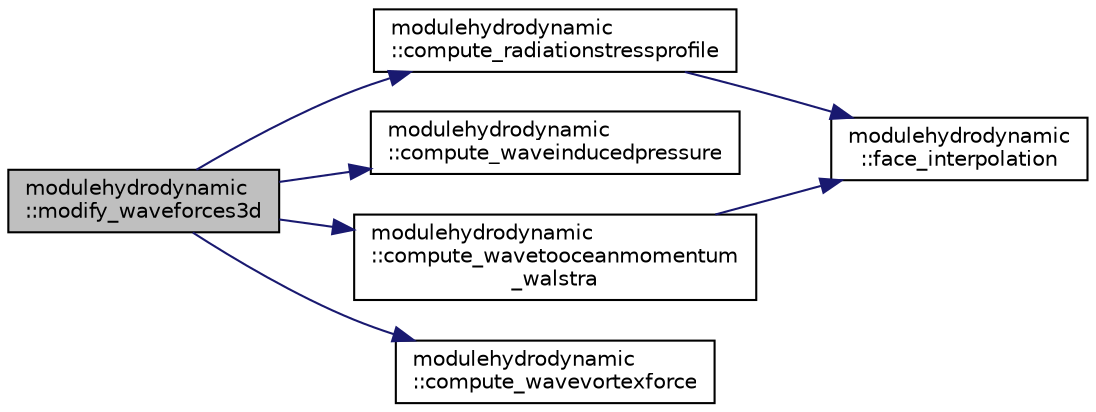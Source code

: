 digraph "modulehydrodynamic::modify_waveforces3d"
{
 // LATEX_PDF_SIZE
  edge [fontname="Helvetica",fontsize="10",labelfontname="Helvetica",labelfontsize="10"];
  node [fontname="Helvetica",fontsize="10",shape=record];
  rankdir="LR";
  Node1 [label="modulehydrodynamic\l::modify_waveforces3d",height=0.2,width=0.4,color="black", fillcolor="grey75", style="filled", fontcolor="black",tooltip=" "];
  Node1 -> Node2 [color="midnightblue",fontsize="10",style="solid",fontname="Helvetica"];
  Node2 [label="modulehydrodynamic\l::compute_radiationstressprofile",height=0.2,width=0.4,color="black", fillcolor="white", style="filled",URL="$namespacemodulehydrodynamic.html#adfd6bacb2def8a8594fec898fd389d7d",tooltip=" "];
  Node2 -> Node3 [color="midnightblue",fontsize="10",style="solid",fontname="Helvetica"];
  Node3 [label="modulehydrodynamic\l::face_interpolation",height=0.2,width=0.4,color="black", fillcolor="white", style="filled",URL="$namespacemodulehydrodynamic.html#aeaeab24d9e7539d66950b61105ead64f",tooltip=" "];
  Node1 -> Node4 [color="midnightblue",fontsize="10",style="solid",fontname="Helvetica"];
  Node4 [label="modulehydrodynamic\l::compute_waveinducedpressure",height=0.2,width=0.4,color="black", fillcolor="white", style="filled",URL="$namespacemodulehydrodynamic.html#a0b29794a32cb2b809209708245963c8c",tooltip=" "];
  Node1 -> Node5 [color="midnightblue",fontsize="10",style="solid",fontname="Helvetica"];
  Node5 [label="modulehydrodynamic\l::compute_wavetooceanmomentum\l_walstra",height=0.2,width=0.4,color="black", fillcolor="white", style="filled",URL="$namespacemodulehydrodynamic.html#ab36d10de7b5652c6443525b564c85d3b",tooltip=" "];
  Node5 -> Node3 [color="midnightblue",fontsize="10",style="solid",fontname="Helvetica"];
  Node1 -> Node6 [color="midnightblue",fontsize="10",style="solid",fontname="Helvetica"];
  Node6 [label="modulehydrodynamic\l::compute_wavevortexforce",height=0.2,width=0.4,color="black", fillcolor="white", style="filled",URL="$namespacemodulehydrodynamic.html#a97eb0405fb1ce63e0caa5f1180b47593",tooltip=" "];
}
